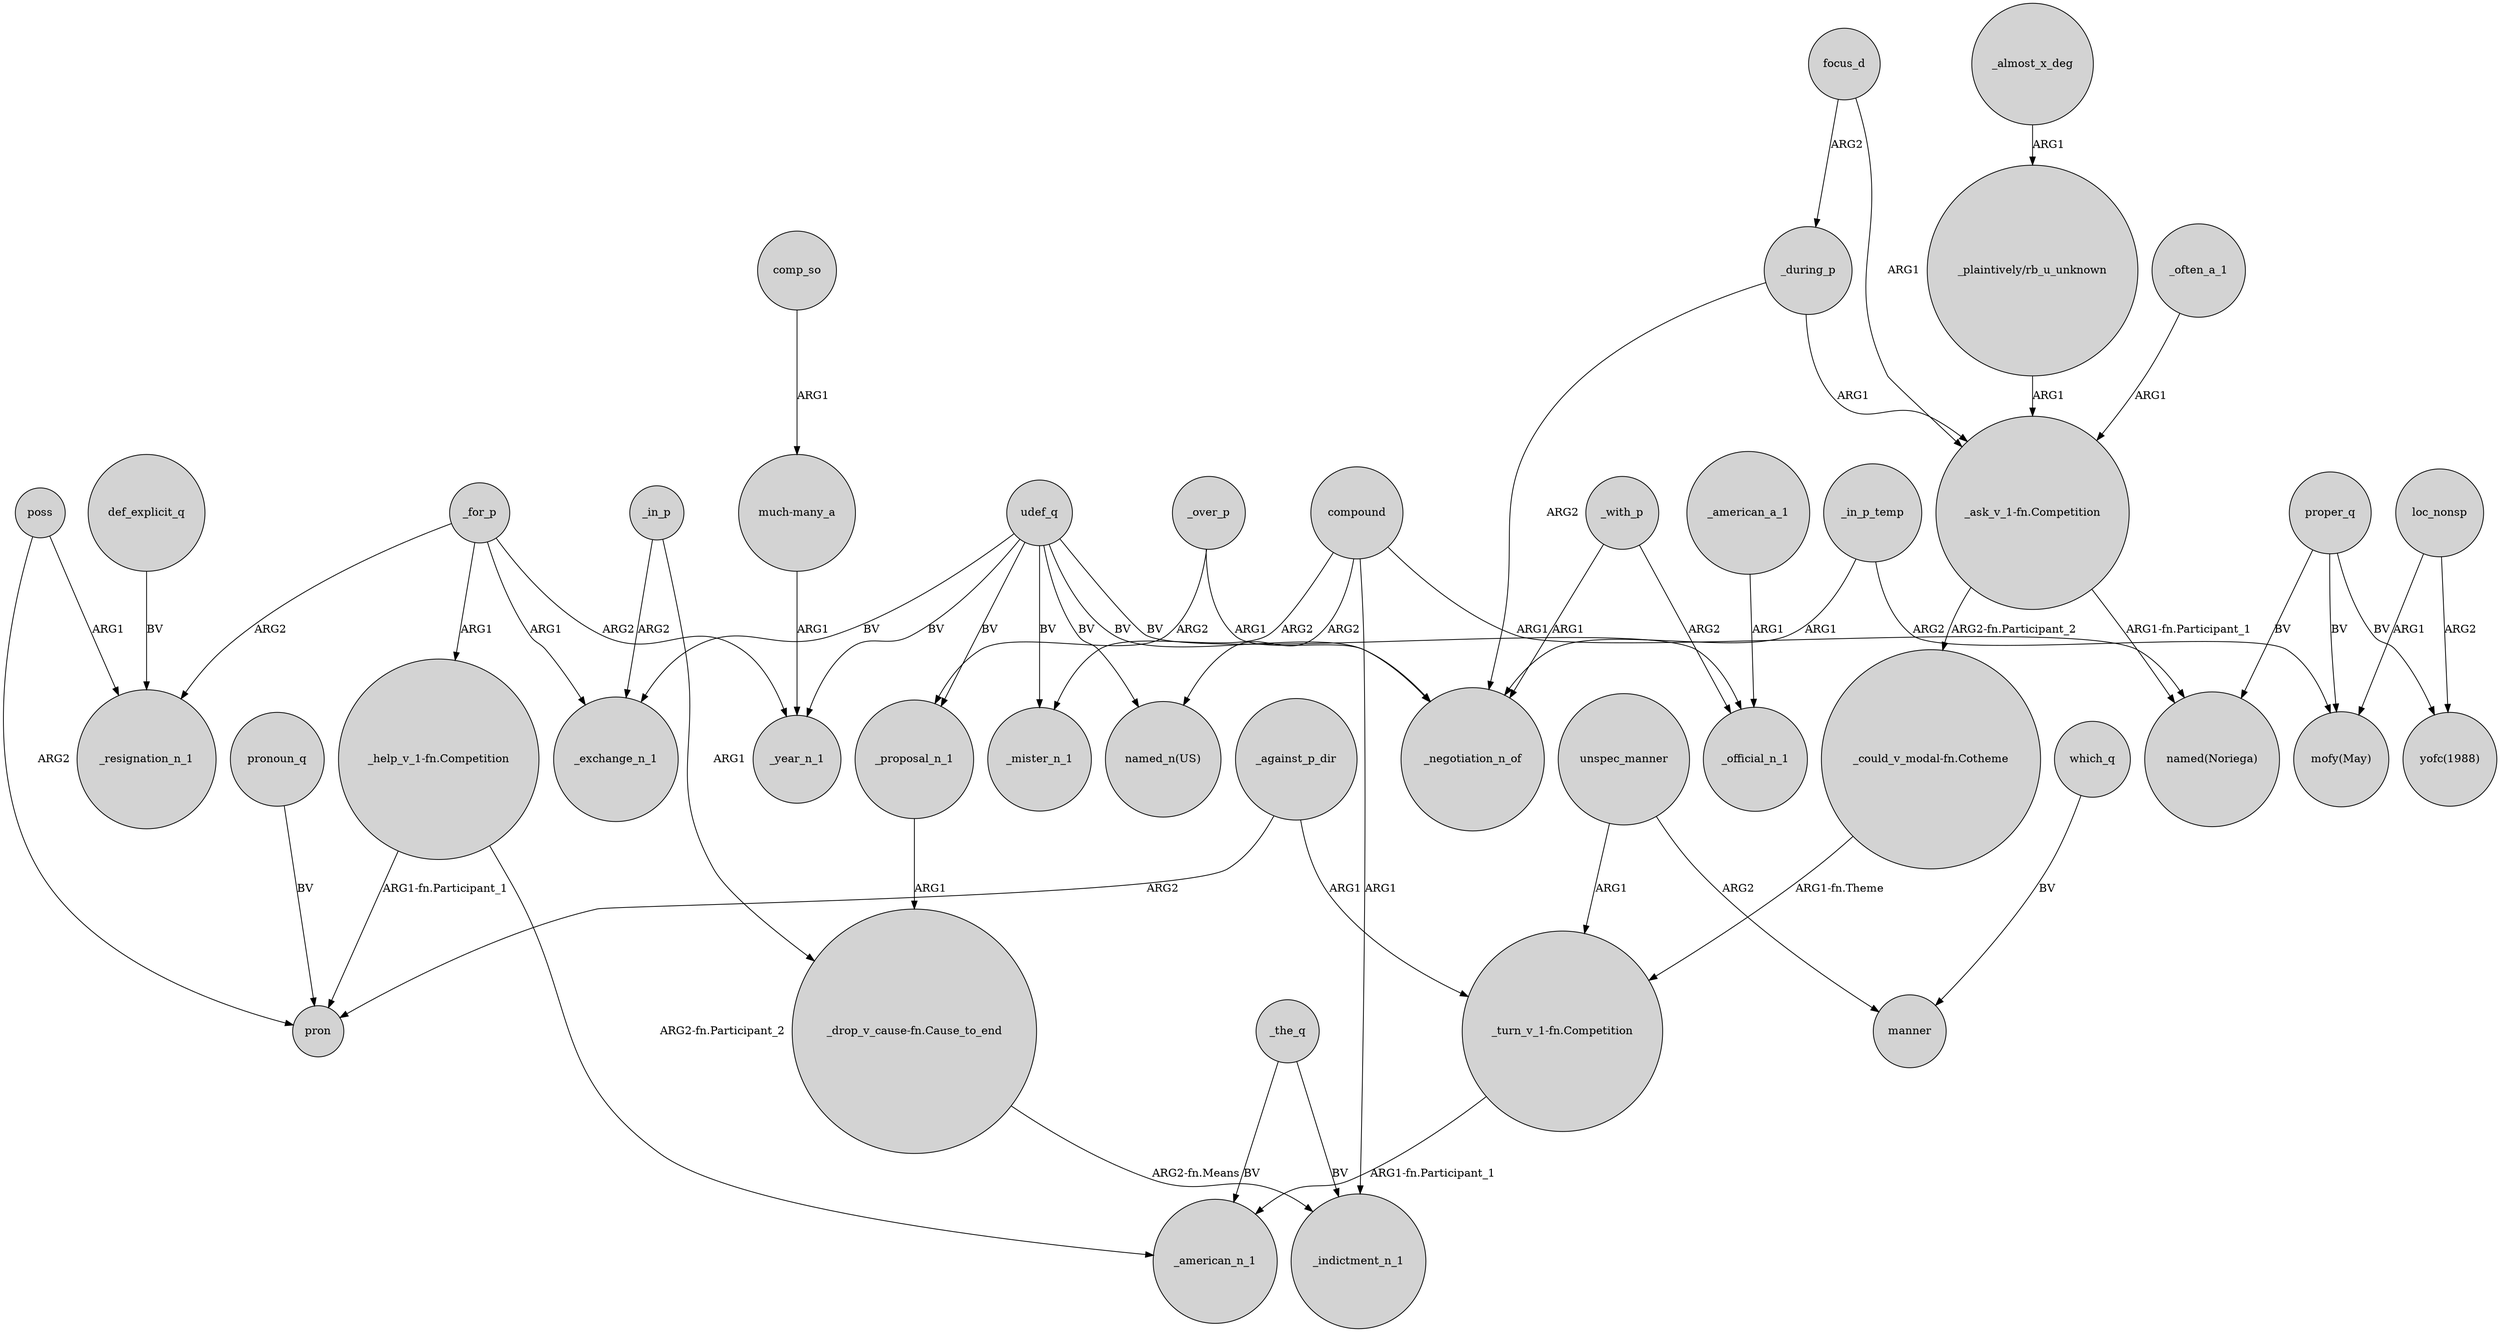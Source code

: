 digraph {
	node [shape=circle style=filled]
	compound -> "named(Noriega)" [label=ARG1]
	loc_nonsp -> "mofy(May)" [label=ARG1]
	unspec_manner -> manner [label=ARG2]
	compound -> _mister_n_1 [label=ARG2]
	_for_p -> "_help_v_1-fn.Competition" [label=ARG1]
	focus_d -> _during_p [label=ARG2]
	_during_p -> "_ask_v_1-fn.Competition" [label=ARG1]
	_over_p -> _negotiation_n_of [label=ARG1]
	"_ask_v_1-fn.Competition" -> "named(Noriega)" [label="ARG1-fn.Participant_1"]
	udef_q -> _exchange_n_1 [label=BV]
	_over_p -> _proposal_n_1 [label=ARG2]
	_in_p -> "_drop_v_cause-fn.Cause_to_end" [label=ARG1]
	_during_p -> _negotiation_n_of [label=ARG2]
	"_drop_v_cause-fn.Cause_to_end" -> _indictment_n_1 [label="ARG2-fn.Means"]
	_the_q -> _indictment_n_1 [label=BV]
	udef_q -> _mister_n_1 [label=BV]
	_against_p_dir -> "_turn_v_1-fn.Competition" [label=ARG1]
	unspec_manner -> "_turn_v_1-fn.Competition" [label=ARG1]
	proper_q -> "mofy(May)" [label=BV]
	pronoun_q -> pron [label=BV]
	def_explicit_q -> _resignation_n_1 [label=BV]
	poss -> pron [label=ARG2]
	_american_a_1 -> _official_n_1 [label=ARG1]
	"_ask_v_1-fn.Competition" -> "_could_v_modal-fn.Cotheme" [label="ARG2-fn.Participant_2"]
	_almost_x_deg -> "_plaintively/rb_u_unknown" [label=ARG1]
	"_help_v_1-fn.Competition" -> _american_n_1 [label="ARG2-fn.Participant_2"]
	_often_a_1 -> "_ask_v_1-fn.Competition" [label=ARG1]
	"_plaintively/rb_u_unknown" -> "_ask_v_1-fn.Competition" [label=ARG1]
	"_could_v_modal-fn.Cotheme" -> "_turn_v_1-fn.Competition" [label="ARG1-fn.Theme"]
	"_turn_v_1-fn.Competition" -> _american_n_1 [label="ARG1-fn.Participant_1"]
	poss -> _resignation_n_1 [label=ARG1]
	"much-many_a" -> _year_n_1 [label=ARG1]
	_in_p -> _exchange_n_1 [label=ARG2]
	compound -> _indictment_n_1 [label=ARG1]
	udef_q -> _negotiation_n_of [label=BV]
	_proposal_n_1 -> "_drop_v_cause-fn.Cause_to_end" [label=ARG1]
	"_help_v_1-fn.Competition" -> pron [label="ARG1-fn.Participant_1"]
	proper_q -> "yofc(1988)" [label=BV]
	_against_p_dir -> pron [label=ARG2]
	_in_p_temp -> _negotiation_n_of [label=ARG1]
	which_q -> manner [label=BV]
	_for_p -> _exchange_n_1 [label=ARG1]
	_in_p_temp -> "mofy(May)" [label=ARG2]
	udef_q -> _official_n_1 [label=BV]
	udef_q -> _year_n_1 [label=BV]
	_for_p -> _year_n_1 [label=ARG2]
	_for_p -> _resignation_n_1 [label=ARG2]
	_the_q -> _american_n_1 [label=BV]
	comp_so -> "much-many_a" [label=ARG1]
	_with_p -> _official_n_1 [label=ARG2]
	udef_q -> _proposal_n_1 [label=BV]
	focus_d -> "_ask_v_1-fn.Competition" [label=ARG1]
	loc_nonsp -> "yofc(1988)" [label=ARG2]
	compound -> "named_n(US)" [label=ARG2]
	udef_q -> "named_n(US)" [label=BV]
	_with_p -> _negotiation_n_of [label=ARG1]
	proper_q -> "named(Noriega)" [label=BV]
}
